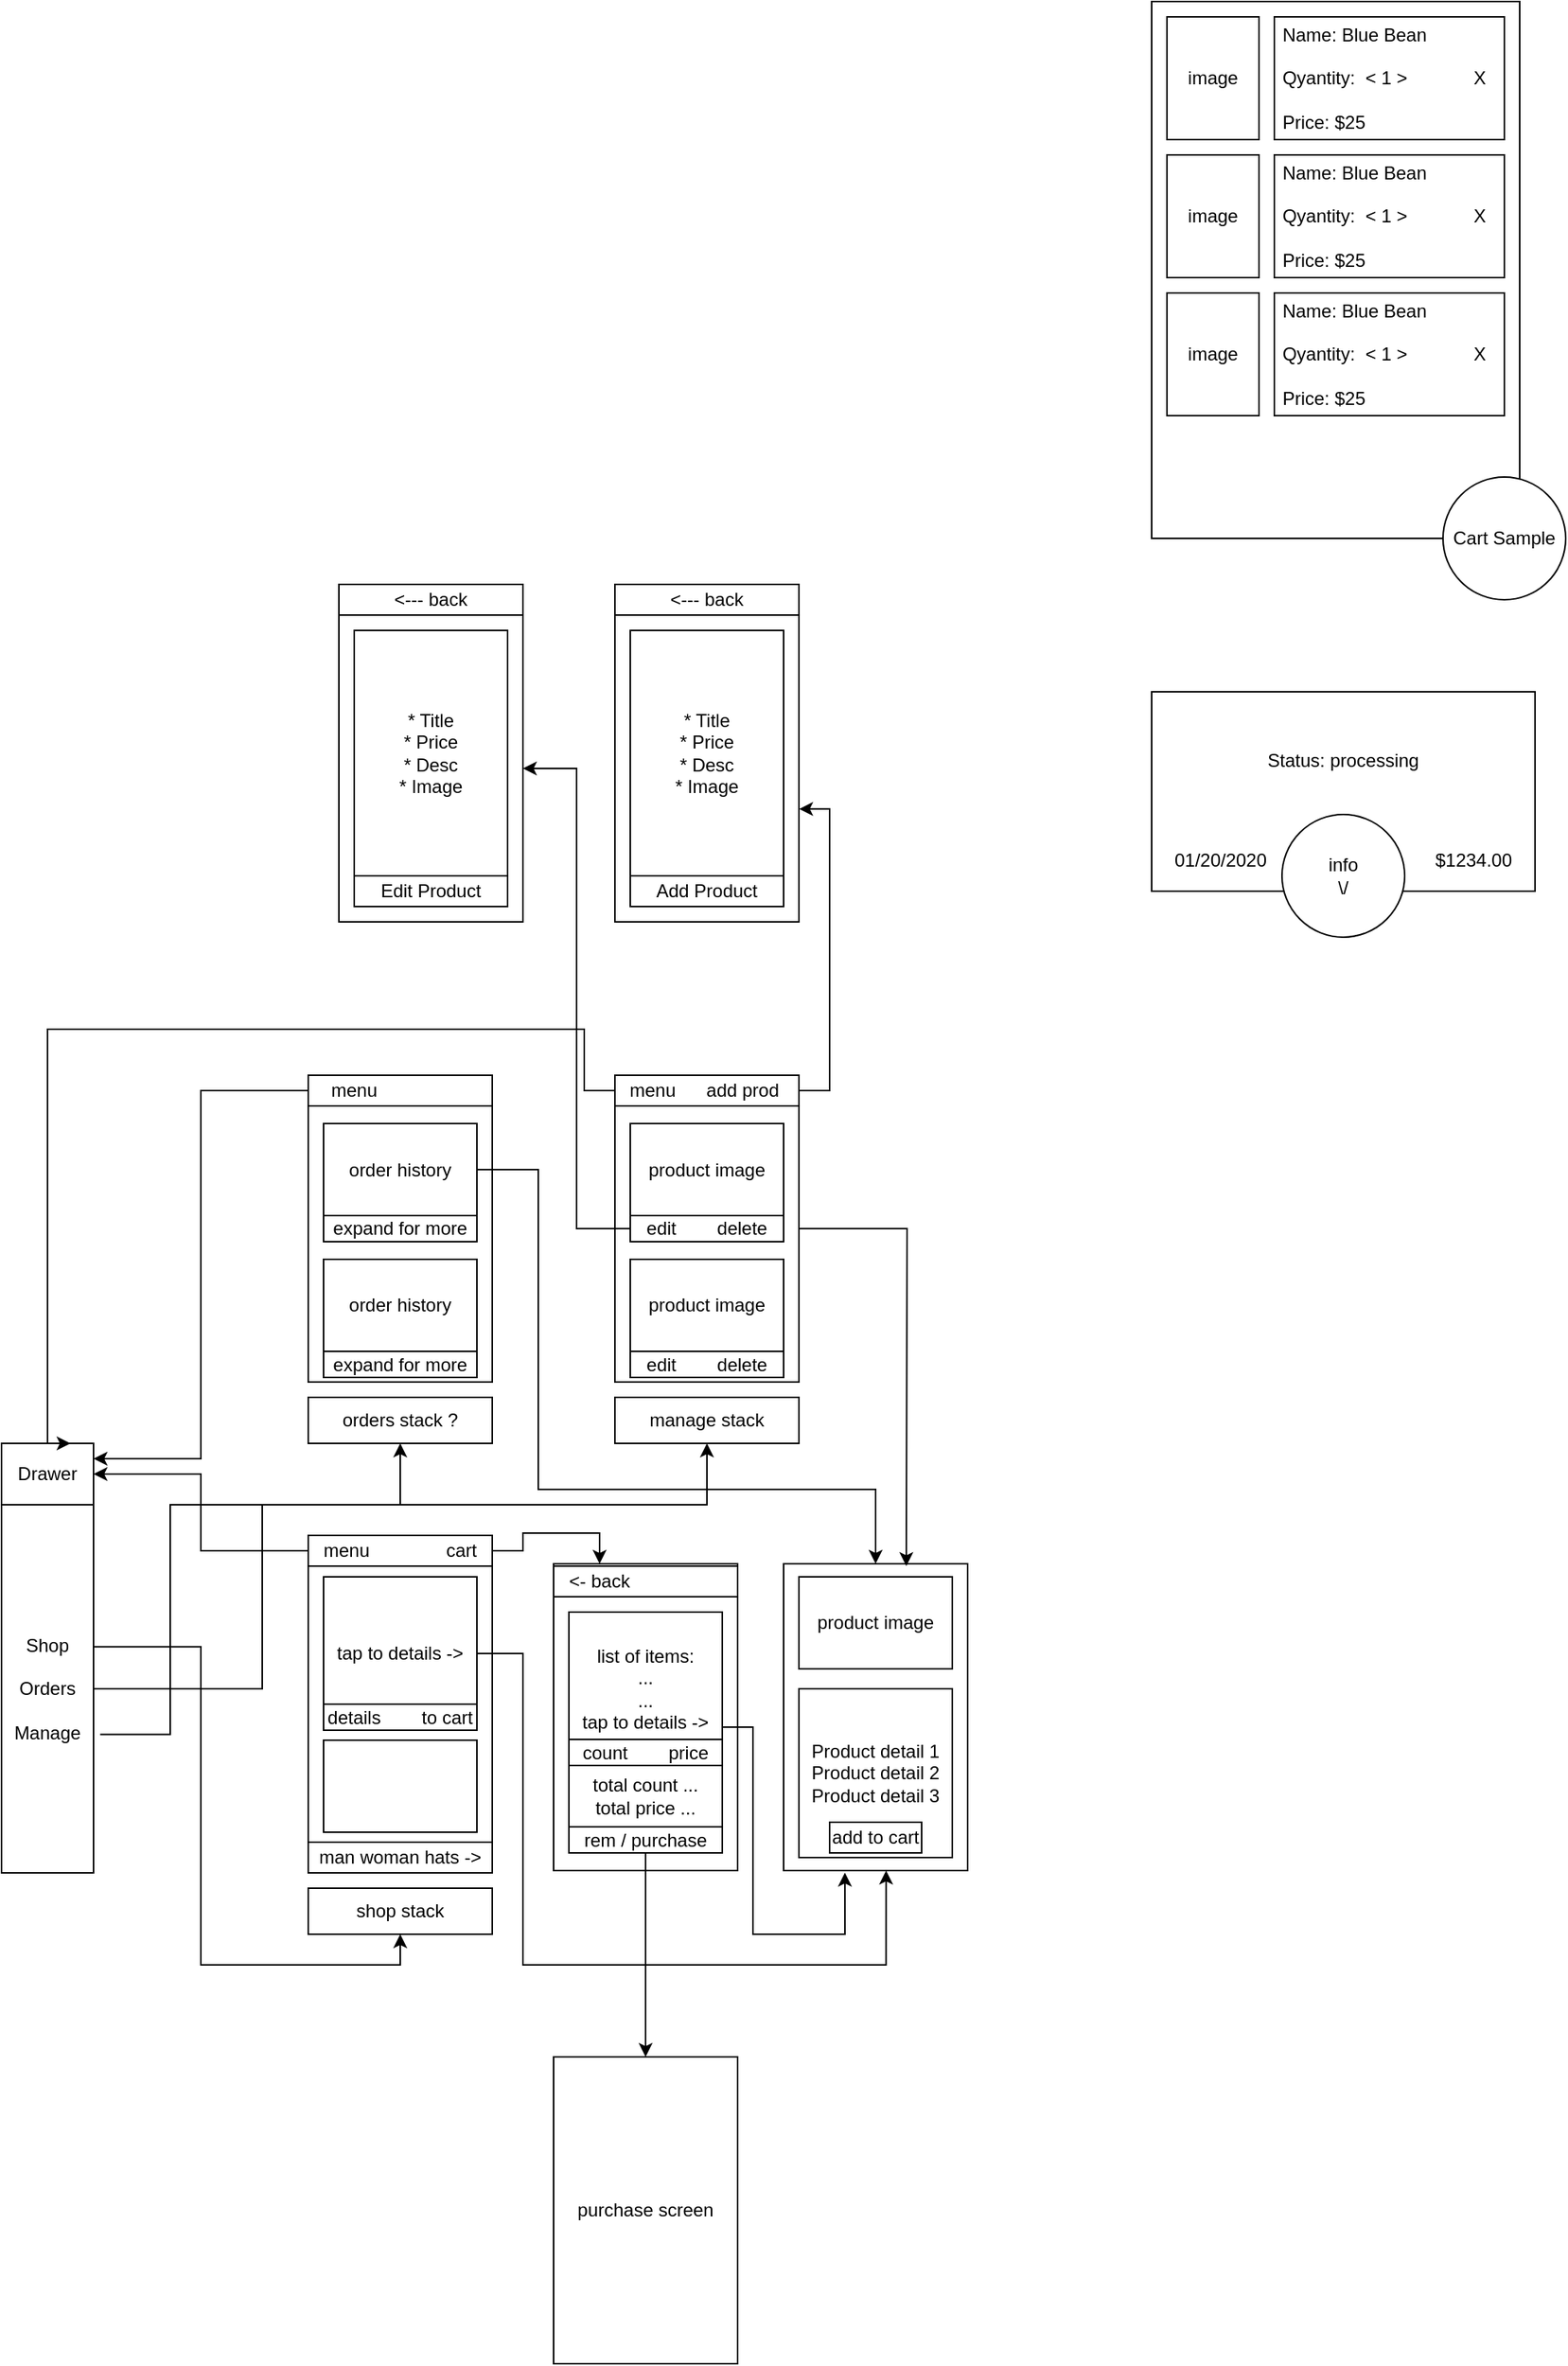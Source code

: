 <mxfile version="13.1.3">
    <diagram id="6hGFLwfOUW9BJ-s0fimq" name="Page-1">
        <mxGraphModel dx="632" dy="1356" grid="1" gridSize="10" guides="1" tooltips="1" connect="1" arrows="1" fold="1" page="1" pageScale="1" pageWidth="1169" pageHeight="827" math="0" shadow="0">
            <root>
                <mxCell id="0"/>
                <mxCell id="1" parent="0"/>
                <mxCell id="13" style="edgeStyle=orthogonalEdgeStyle;rounded=0;orthogonalLoop=1;jettySize=auto;html=1;entryX=0.5;entryY=1;entryDx=0;entryDy=0;exitX=1.003;exitY=0.386;exitDx=0;exitDy=0;exitPerimeter=0;" parent="1" source="2" target="12" edge="1">
                    <mxGeometry relative="1" as="geometry"/>
                </mxCell>
                <mxCell id="34" style="edgeStyle=orthogonalEdgeStyle;rounded=0;orthogonalLoop=1;jettySize=auto;html=1;entryX=0.5;entryY=1;entryDx=0;entryDy=0;" parent="1" source="2" target="33" edge="1">
                    <mxGeometry relative="1" as="geometry">
                        <Array as="points">
                            <mxPoint x="210" y="320"/>
                            <mxPoint x="210" y="200"/>
                            <mxPoint x="300" y="200"/>
                        </Array>
                    </mxGeometry>
                </mxCell>
                <mxCell id="52" style="edgeStyle=orthogonalEdgeStyle;rounded=0;orthogonalLoop=1;jettySize=auto;html=1;exitX=1.072;exitY=0.624;exitDx=0;exitDy=0;exitPerimeter=0;" parent="1" source="2" target="44" edge="1">
                    <mxGeometry relative="1" as="geometry">
                        <Array as="points">
                            <mxPoint x="150" y="350"/>
                            <mxPoint x="150" y="200"/>
                            <mxPoint x="500" y="200"/>
                        </Array>
                    </mxGeometry>
                </mxCell>
                <mxCell id="2" value="Shop&lt;br&gt;&lt;br&gt;Orders&lt;br&gt;&lt;br&gt;Manage" style="rounded=0;whiteSpace=wrap;html=1;" parent="1" vertex="1">
                    <mxGeometry x="40" y="200" width="60" height="240" as="geometry"/>
                </mxCell>
                <mxCell id="3" value="Drawer" style="rounded=0;whiteSpace=wrap;html=1;" parent="1" vertex="1">
                    <mxGeometry x="40" y="160" width="60" height="40" as="geometry"/>
                </mxCell>
                <mxCell id="4" value="" style="rounded=0;whiteSpace=wrap;html=1;" parent="1" vertex="1">
                    <mxGeometry x="240" y="240" width="120" height="200" as="geometry"/>
                </mxCell>
                <mxCell id="14" style="edgeStyle=orthogonalEdgeStyle;rounded=0;orthogonalLoop=1;jettySize=auto;html=1;entryX=0.25;entryY=0;entryDx=0;entryDy=0;" parent="1" source="5" target="10" edge="1">
                    <mxGeometry relative="1" as="geometry"/>
                </mxCell>
                <mxCell id="15" style="edgeStyle=orthogonalEdgeStyle;rounded=0;orthogonalLoop=1;jettySize=auto;html=1;entryX=1;entryY=0.5;entryDx=0;entryDy=0;" parent="1" source="5" target="3" edge="1">
                    <mxGeometry relative="1" as="geometry"/>
                </mxCell>
                <mxCell id="5" value="menu&amp;nbsp; &amp;nbsp; &amp;nbsp; &amp;nbsp; &amp;nbsp; &amp;nbsp; &amp;nbsp; &amp;nbsp;cart" style="rounded=0;whiteSpace=wrap;html=1;" parent="1" vertex="1">
                    <mxGeometry x="240" y="220" width="120" height="20" as="geometry"/>
                </mxCell>
                <mxCell id="6" value="man woman hats -&amp;gt;" style="rounded=0;whiteSpace=wrap;html=1;" parent="1" vertex="1">
                    <mxGeometry x="240" y="420" width="120" height="20" as="geometry"/>
                </mxCell>
                <mxCell id="19" style="edgeStyle=orthogonalEdgeStyle;rounded=0;orthogonalLoop=1;jettySize=auto;html=1;entryX=0.557;entryY=1;entryDx=0;entryDy=0;entryPerimeter=0;" parent="1" source="7" target="17" edge="1">
                    <mxGeometry relative="1" as="geometry">
                        <Array as="points">
                            <mxPoint x="380" y="297"/>
                            <mxPoint x="380" y="500"/>
                            <mxPoint x="617" y="500"/>
                        </Array>
                    </mxGeometry>
                </mxCell>
                <mxCell id="7" value="tap to details -&amp;gt;" style="whiteSpace=wrap;html=1;aspect=fixed;" parent="1" vertex="1">
                    <mxGeometry x="250" y="247" width="100" height="100" as="geometry"/>
                </mxCell>
                <mxCell id="8" value="" style="rounded=0;whiteSpace=wrap;html=1;" parent="1" vertex="1">
                    <mxGeometry x="250" y="353.5" width="100" height="60" as="geometry"/>
                </mxCell>
                <mxCell id="9" value="details&amp;nbsp; &amp;nbsp; &amp;nbsp; &amp;nbsp; to cart" style="rounded=0;whiteSpace=wrap;html=1;" parent="1" vertex="1">
                    <mxGeometry x="250" y="330" width="100" height="17" as="geometry"/>
                </mxCell>
                <mxCell id="10" value="" style="rounded=0;whiteSpace=wrap;html=1;" parent="1" vertex="1">
                    <mxGeometry x="400" y="238.5" width="120" height="200" as="geometry"/>
                </mxCell>
                <mxCell id="12" value="shop stack" style="rounded=0;whiteSpace=wrap;html=1;" parent="1" vertex="1">
                    <mxGeometry x="240" y="450" width="120" height="30" as="geometry"/>
                </mxCell>
                <mxCell id="17" value="&lt;div&gt;&lt;br&gt;&lt;/div&gt;" style="rounded=0;whiteSpace=wrap;html=1;align=right;" parent="1" vertex="1">
                    <mxGeometry x="550" y="238.5" width="120" height="200" as="geometry"/>
                </mxCell>
                <mxCell id="18" value="&amp;lt;- back&amp;nbsp; &amp;nbsp; &amp;nbsp; &amp;nbsp; &amp;nbsp; &amp;nbsp; &amp;nbsp; &amp;nbsp; &amp;nbsp;&amp;nbsp;" style="rounded=0;whiteSpace=wrap;html=1;" parent="1" vertex="1">
                    <mxGeometry x="400" y="240" width="120" height="20" as="geometry"/>
                </mxCell>
                <mxCell id="22" style="edgeStyle=orthogonalEdgeStyle;rounded=0;orthogonalLoop=1;jettySize=auto;html=1;entryX=0.333;entryY=1.007;entryDx=0;entryDy=0;entryPerimeter=0;exitX=1;exitY=0.75;exitDx=0;exitDy=0;" parent="1" source="20" target="17" edge="1">
                    <mxGeometry relative="1" as="geometry">
                        <Array as="points">
                            <mxPoint x="530" y="345"/>
                            <mxPoint x="530" y="480"/>
                            <mxPoint x="590" y="480"/>
                        </Array>
                    </mxGeometry>
                </mxCell>
                <mxCell id="20" value="list of items:&lt;br&gt;...&lt;br&gt;...&lt;br&gt;tap to details -&amp;gt;&lt;br&gt;" style="whiteSpace=wrap;html=1;aspect=fixed;" parent="1" vertex="1">
                    <mxGeometry x="410" y="270" width="100" height="100" as="geometry"/>
                </mxCell>
                <mxCell id="21" value="count&amp;nbsp; &amp;nbsp; &amp;nbsp; &amp;nbsp; price" style="rounded=0;whiteSpace=wrap;html=1;" parent="1" vertex="1">
                    <mxGeometry x="410" y="353" width="100" height="17" as="geometry"/>
                </mxCell>
                <mxCell id="23" value="total count ...&lt;br&gt;total price ..." style="rounded=0;whiteSpace=wrap;html=1;" parent="1" vertex="1">
                    <mxGeometry x="410" y="370" width="100" height="40" as="geometry"/>
                </mxCell>
                <mxCell id="27" style="edgeStyle=orthogonalEdgeStyle;rounded=0;orthogonalLoop=1;jettySize=auto;html=1;entryX=0.5;entryY=0;entryDx=0;entryDy=0;" parent="1" source="24" target="26" edge="1">
                    <mxGeometry relative="1" as="geometry"/>
                </mxCell>
                <mxCell id="24" value="rem / purchase" style="rounded=0;whiteSpace=wrap;html=1;" parent="1" vertex="1">
                    <mxGeometry x="410" y="410" width="100" height="17" as="geometry"/>
                </mxCell>
                <mxCell id="26" value="purchase screen&lt;br&gt;" style="rounded=0;whiteSpace=wrap;html=1;" parent="1" vertex="1">
                    <mxGeometry x="400" y="560" width="120" height="200" as="geometry"/>
                </mxCell>
                <mxCell id="28" value="product image" style="rounded=0;whiteSpace=wrap;html=1;" parent="1" vertex="1">
                    <mxGeometry x="560" y="247" width="100" height="60" as="geometry"/>
                </mxCell>
                <mxCell id="29" value="&lt;span&gt;Product detail 1&lt;/span&gt;&lt;br&gt;&lt;span&gt;Product detail 2&lt;/span&gt;&lt;br&gt;&lt;span&gt;Product detail 3&lt;/span&gt;" style="rounded=0;whiteSpace=wrap;html=1;" parent="1" vertex="1">
                    <mxGeometry x="560" y="320" width="100" height="110" as="geometry"/>
                </mxCell>
                <mxCell id="31" value="&lt;div&gt;&lt;br&gt;&lt;/div&gt;" style="rounded=0;whiteSpace=wrap;html=1;align=right;" parent="1" vertex="1">
                    <mxGeometry x="240" y="-80" width="120" height="200" as="geometry"/>
                </mxCell>
                <mxCell id="33" value="orders stack ?" style="rounded=0;whiteSpace=wrap;html=1;" parent="1" vertex="1">
                    <mxGeometry x="240" y="130" width="120" height="30" as="geometry"/>
                </mxCell>
                <mxCell id="56" style="edgeStyle=orthogonalEdgeStyle;rounded=0;orthogonalLoop=1;jettySize=auto;html=1;entryX=0.5;entryY=0;entryDx=0;entryDy=0;" parent="1" source="35" target="17" edge="1">
                    <mxGeometry relative="1" as="geometry">
                        <mxPoint x="410" y="170" as="targetPoint"/>
                        <Array as="points">
                            <mxPoint x="390" y="-18"/>
                            <mxPoint x="390" y="190"/>
                            <mxPoint x="610" y="190"/>
                        </Array>
                    </mxGeometry>
                </mxCell>
                <mxCell id="35" value="order history" style="rounded=0;whiteSpace=wrap;html=1;" parent="1" vertex="1">
                    <mxGeometry x="250" y="-48.5" width="100" height="60" as="geometry"/>
                </mxCell>
                <mxCell id="36" value="expand for more" style="rounded=0;whiteSpace=wrap;html=1;" parent="1" vertex="1">
                    <mxGeometry x="250" y="11.5" width="100" height="17" as="geometry"/>
                </mxCell>
                <mxCell id="37" value="order history" style="rounded=0;whiteSpace=wrap;html=1;" parent="1" vertex="1">
                    <mxGeometry x="250" y="40" width="100" height="60" as="geometry"/>
                </mxCell>
                <mxCell id="38" value="expand for more" style="rounded=0;whiteSpace=wrap;html=1;" parent="1" vertex="1">
                    <mxGeometry x="250" y="100" width="100" height="17" as="geometry"/>
                </mxCell>
                <mxCell id="42" style="edgeStyle=orthogonalEdgeStyle;rounded=0;orthogonalLoop=1;jettySize=auto;html=1;entryX=1;entryY=0.25;entryDx=0;entryDy=0;" parent="1" source="39" target="3" edge="1">
                    <mxGeometry relative="1" as="geometry"/>
                </mxCell>
                <mxCell id="39" value="menu&amp;nbsp; &amp;nbsp; &amp;nbsp; &amp;nbsp; &amp;nbsp; &amp;nbsp; &amp;nbsp; &amp;nbsp; &amp;nbsp;&amp;nbsp;" style="rounded=0;whiteSpace=wrap;html=1;" parent="1" vertex="1">
                    <mxGeometry x="240" y="-80" width="120" height="20" as="geometry"/>
                </mxCell>
                <mxCell id="43" value="add to cart" style="rounded=0;whiteSpace=wrap;html=1;" parent="1" vertex="1">
                    <mxGeometry x="580" y="407" width="60" height="20" as="geometry"/>
                </mxCell>
                <mxCell id="44" value="manage stack" style="rounded=0;whiteSpace=wrap;html=1;" parent="1" vertex="1">
                    <mxGeometry x="440" y="130" width="120" height="30" as="geometry"/>
                </mxCell>
                <mxCell id="62" style="edgeStyle=orthogonalEdgeStyle;rounded=0;orthogonalLoop=1;jettySize=auto;html=1;" parent="1" source="53" edge="1">
                    <mxGeometry relative="1" as="geometry">
                        <mxPoint x="630" y="240" as="targetPoint"/>
                    </mxGeometry>
                </mxCell>
                <mxCell id="53" value="&lt;div&gt;&lt;br&gt;&lt;/div&gt;" style="rounded=0;whiteSpace=wrap;html=1;align=right;" parent="1" vertex="1">
                    <mxGeometry x="440" y="-80" width="120" height="200" as="geometry"/>
                </mxCell>
                <mxCell id="55" style="edgeStyle=orthogonalEdgeStyle;rounded=0;orthogonalLoop=1;jettySize=auto;html=1;entryX=0.75;entryY=0;entryDx=0;entryDy=0;" parent="1" source="54" target="3" edge="1">
                    <mxGeometry relative="1" as="geometry">
                        <Array as="points">
                            <mxPoint x="420" y="-70"/>
                            <mxPoint x="420" y="-110"/>
                            <mxPoint x="70" y="-110"/>
                            <mxPoint x="70" y="160"/>
                        </Array>
                    </mxGeometry>
                </mxCell>
                <mxCell id="64" style="edgeStyle=orthogonalEdgeStyle;rounded=0;orthogonalLoop=1;jettySize=auto;html=1;entryX=1.001;entryY=0.632;entryDx=0;entryDy=0;entryPerimeter=0;" parent="1" target="63" edge="1">
                    <mxGeometry relative="1" as="geometry">
                        <mxPoint x="560" y="-70" as="sourcePoint"/>
                        <Array as="points">
                            <mxPoint x="580" y="-70"/>
                            <mxPoint x="580" y="-254"/>
                        </Array>
                    </mxGeometry>
                </mxCell>
                <mxCell id="54" value="&amp;nbsp; menu&amp;nbsp;&amp;nbsp; &amp;nbsp; &amp;nbsp;add prod&amp;nbsp; &amp;nbsp;" style="rounded=0;whiteSpace=wrap;html=1;" parent="1" vertex="1">
                    <mxGeometry x="440" y="-80" width="120" height="20" as="geometry"/>
                </mxCell>
                <mxCell id="61" style="edgeStyle=orthogonalEdgeStyle;rounded=0;orthogonalLoop=1;jettySize=auto;html=1;entryX=0.71;entryY=-0.006;entryDx=0;entryDy=0;entryPerimeter=0;strokeColor=none;" parent="1" source="57" target="17" edge="1">
                    <mxGeometry relative="1" as="geometry">
                        <Array as="points">
                            <mxPoint x="590" y="-18"/>
                            <mxPoint x="590" y="125"/>
                            <mxPoint x="635" y="125"/>
                        </Array>
                    </mxGeometry>
                </mxCell>
                <mxCell id="57" value="product image" style="rounded=0;whiteSpace=wrap;html=1;" parent="1" vertex="1">
                    <mxGeometry x="450" y="-48.5" width="100" height="60" as="geometry"/>
                </mxCell>
                <mxCell id="73" style="edgeStyle=orthogonalEdgeStyle;rounded=0;orthogonalLoop=1;jettySize=auto;html=1;entryX=1;entryY=0.5;entryDx=0;entryDy=0;" parent="1" source="58" target="69" edge="1">
                    <mxGeometry relative="1" as="geometry"/>
                </mxCell>
                <mxCell id="58" value="edit&amp;nbsp; &amp;nbsp; &amp;nbsp; &amp;nbsp; delete" style="rounded=0;whiteSpace=wrap;html=1;" parent="1" vertex="1">
                    <mxGeometry x="450" y="11.5" width="100" height="17" as="geometry"/>
                </mxCell>
                <mxCell id="59" value="product image" style="rounded=0;whiteSpace=wrap;html=1;" parent="1" vertex="1">
                    <mxGeometry x="450" y="40" width="100" height="60" as="geometry"/>
                </mxCell>
                <mxCell id="60" value="edit&amp;nbsp; &amp;nbsp; &amp;nbsp; &amp;nbsp; delete" style="rounded=0;whiteSpace=wrap;html=1;" parent="1" vertex="1">
                    <mxGeometry x="450" y="100" width="100" height="17" as="geometry"/>
                </mxCell>
                <mxCell id="63" value="&lt;div&gt;&lt;br&gt;&lt;/div&gt;" style="rounded=0;whiteSpace=wrap;html=1;align=right;" parent="1" vertex="1">
                    <mxGeometry x="440" y="-380" width="120" height="200" as="geometry"/>
                </mxCell>
                <mxCell id="65" value="* Title&lt;br&gt;* Price&lt;br&gt;* Desc&lt;br&gt;* Image&lt;br&gt;" style="rounded=0;whiteSpace=wrap;html=1;" parent="1" vertex="1">
                    <mxGeometry x="450" y="-370" width="100" height="160" as="geometry"/>
                </mxCell>
                <mxCell id="66" value="Add Product" style="rounded=0;whiteSpace=wrap;html=1;" parent="1" vertex="1">
                    <mxGeometry x="450" y="-210" width="100" height="20" as="geometry"/>
                </mxCell>
                <mxCell id="68" value="&amp;lt;--- back" style="rounded=0;whiteSpace=wrap;html=1;" parent="1" vertex="1">
                    <mxGeometry x="440" y="-400" width="120" height="20" as="geometry"/>
                </mxCell>
                <mxCell id="69" value="&lt;div&gt;&lt;br&gt;&lt;/div&gt;" style="rounded=0;whiteSpace=wrap;html=1;align=right;" parent="1" vertex="1">
                    <mxGeometry x="260" y="-380" width="120" height="200" as="geometry"/>
                </mxCell>
                <mxCell id="70" value="&amp;lt;--- back" style="rounded=0;whiteSpace=wrap;html=1;" parent="1" vertex="1">
                    <mxGeometry x="260" y="-400" width="120" height="20" as="geometry"/>
                </mxCell>
                <mxCell id="71" value="* Title&lt;br&gt;* Price&lt;br&gt;* Desc&lt;br&gt;* Image&lt;br&gt;" style="rounded=0;whiteSpace=wrap;html=1;" parent="1" vertex="1">
                    <mxGeometry x="270" y="-370" width="100" height="160" as="geometry"/>
                </mxCell>
                <mxCell id="72" value="Edit Product" style="rounded=0;whiteSpace=wrap;html=1;" parent="1" vertex="1">
                    <mxGeometry x="270" y="-210" width="100" height="20" as="geometry"/>
                </mxCell>
                <mxCell id="75" value="" style="rounded=0;whiteSpace=wrap;html=1;" parent="1" vertex="1">
                    <mxGeometry x="790" y="-780" width="240" height="350" as="geometry"/>
                </mxCell>
                <mxCell id="76" value="image" style="rounded=0;whiteSpace=wrap;html=1;" parent="1" vertex="1">
                    <mxGeometry x="800" y="-770" width="60" height="80" as="geometry"/>
                </mxCell>
                <mxCell id="77" value="&amp;nbsp;Name: Blue Bean&lt;br&gt;&lt;br&gt;&lt;div&gt;&lt;span&gt;&amp;nbsp;Qyantity:&amp;nbsp; &amp;lt; 1 &amp;gt;&amp;nbsp; &amp;nbsp; &amp;nbsp; &amp;nbsp; &amp;nbsp; &amp;nbsp; &amp;nbsp;X&lt;/span&gt;&lt;/div&gt;&lt;br&gt;&lt;div&gt;&lt;span&gt;&amp;nbsp;Price: $25&lt;/span&gt;&lt;/div&gt;" style="rounded=0;whiteSpace=wrap;html=1;align=left;" parent="1" vertex="1">
                    <mxGeometry x="870" y="-770" width="150" height="80" as="geometry"/>
                </mxCell>
                <mxCell id="78" value="image" style="rounded=0;whiteSpace=wrap;html=1;" parent="1" vertex="1">
                    <mxGeometry x="800" y="-680" width="60" height="80" as="geometry"/>
                </mxCell>
                <mxCell id="79" value="&amp;nbsp;Name: Blue Bean&lt;br&gt;&lt;br&gt;&lt;div&gt;&lt;span&gt;&amp;nbsp;Qyantity:&amp;nbsp; &amp;lt; 1 &amp;gt;&amp;nbsp; &amp;nbsp; &amp;nbsp; &amp;nbsp; &amp;nbsp; &amp;nbsp; &amp;nbsp;X&lt;/span&gt;&lt;/div&gt;&lt;br&gt;&lt;div&gt;&lt;span&gt;&amp;nbsp;Price: $25&lt;/span&gt;&lt;/div&gt;" style="rounded=0;whiteSpace=wrap;html=1;align=left;" parent="1" vertex="1">
                    <mxGeometry x="870" y="-680" width="150" height="80" as="geometry"/>
                </mxCell>
                <mxCell id="80" value="image" style="rounded=0;whiteSpace=wrap;html=1;" parent="1" vertex="1">
                    <mxGeometry x="800" y="-590" width="60" height="80" as="geometry"/>
                </mxCell>
                <mxCell id="81" value="&amp;nbsp;Name: Blue Bean&lt;br&gt;&lt;br&gt;&lt;div&gt;&lt;span&gt;&amp;nbsp;Qyantity:&amp;nbsp; &amp;lt; 1 &amp;gt;&amp;nbsp; &amp;nbsp; &amp;nbsp; &amp;nbsp; &amp;nbsp; &amp;nbsp; &amp;nbsp;X&lt;/span&gt;&lt;/div&gt;&lt;br&gt;&lt;div&gt;&lt;span&gt;&amp;nbsp;Price: $25&lt;/span&gt;&lt;/div&gt;" style="rounded=0;whiteSpace=wrap;html=1;align=left;" parent="1" vertex="1">
                    <mxGeometry x="870" y="-590" width="150" height="80" as="geometry"/>
                </mxCell>
                <mxCell id="83" value="&lt;span&gt;Cart Sample&lt;/span&gt;" style="ellipse;whiteSpace=wrap;html=1;aspect=fixed;" parent="1" vertex="1">
                    <mxGeometry x="980" y="-470" width="80" height="80" as="geometry"/>
                </mxCell>
                <mxCell id="84" value="" style="rounded=0;whiteSpace=wrap;html=1;" vertex="1" parent="1">
                    <mxGeometry x="790" y="-330" width="250" height="130" as="geometry"/>
                </mxCell>
                <mxCell id="85" value="info&lt;br&gt;\/" style="ellipse;whiteSpace=wrap;html=1;aspect=fixed;" vertex="1" parent="1">
                    <mxGeometry x="875" y="-250" width="80" height="80" as="geometry"/>
                </mxCell>
                <mxCell id="87" value="$1234.00" style="text;html=1;strokeColor=none;fillColor=none;align=center;verticalAlign=middle;whiteSpace=wrap;rounded=0;" vertex="1" parent="1">
                    <mxGeometry x="960" y="-240" width="80" height="40" as="geometry"/>
                </mxCell>
                <mxCell id="88" value="01/20/2020" style="text;html=1;strokeColor=none;fillColor=none;align=center;verticalAlign=middle;whiteSpace=wrap;rounded=0;" vertex="1" parent="1">
                    <mxGeometry x="795" y="-240" width="80" height="40" as="geometry"/>
                </mxCell>
                <mxCell id="92" value="Status: processing" style="text;html=1;strokeColor=none;fillColor=none;align=center;verticalAlign=middle;whiteSpace=wrap;rounded=0;" vertex="1" parent="1">
                    <mxGeometry x="860" y="-320" width="110" height="70" as="geometry"/>
                </mxCell>
            </root>
        </mxGraphModel>
    </diagram>
</mxfile>